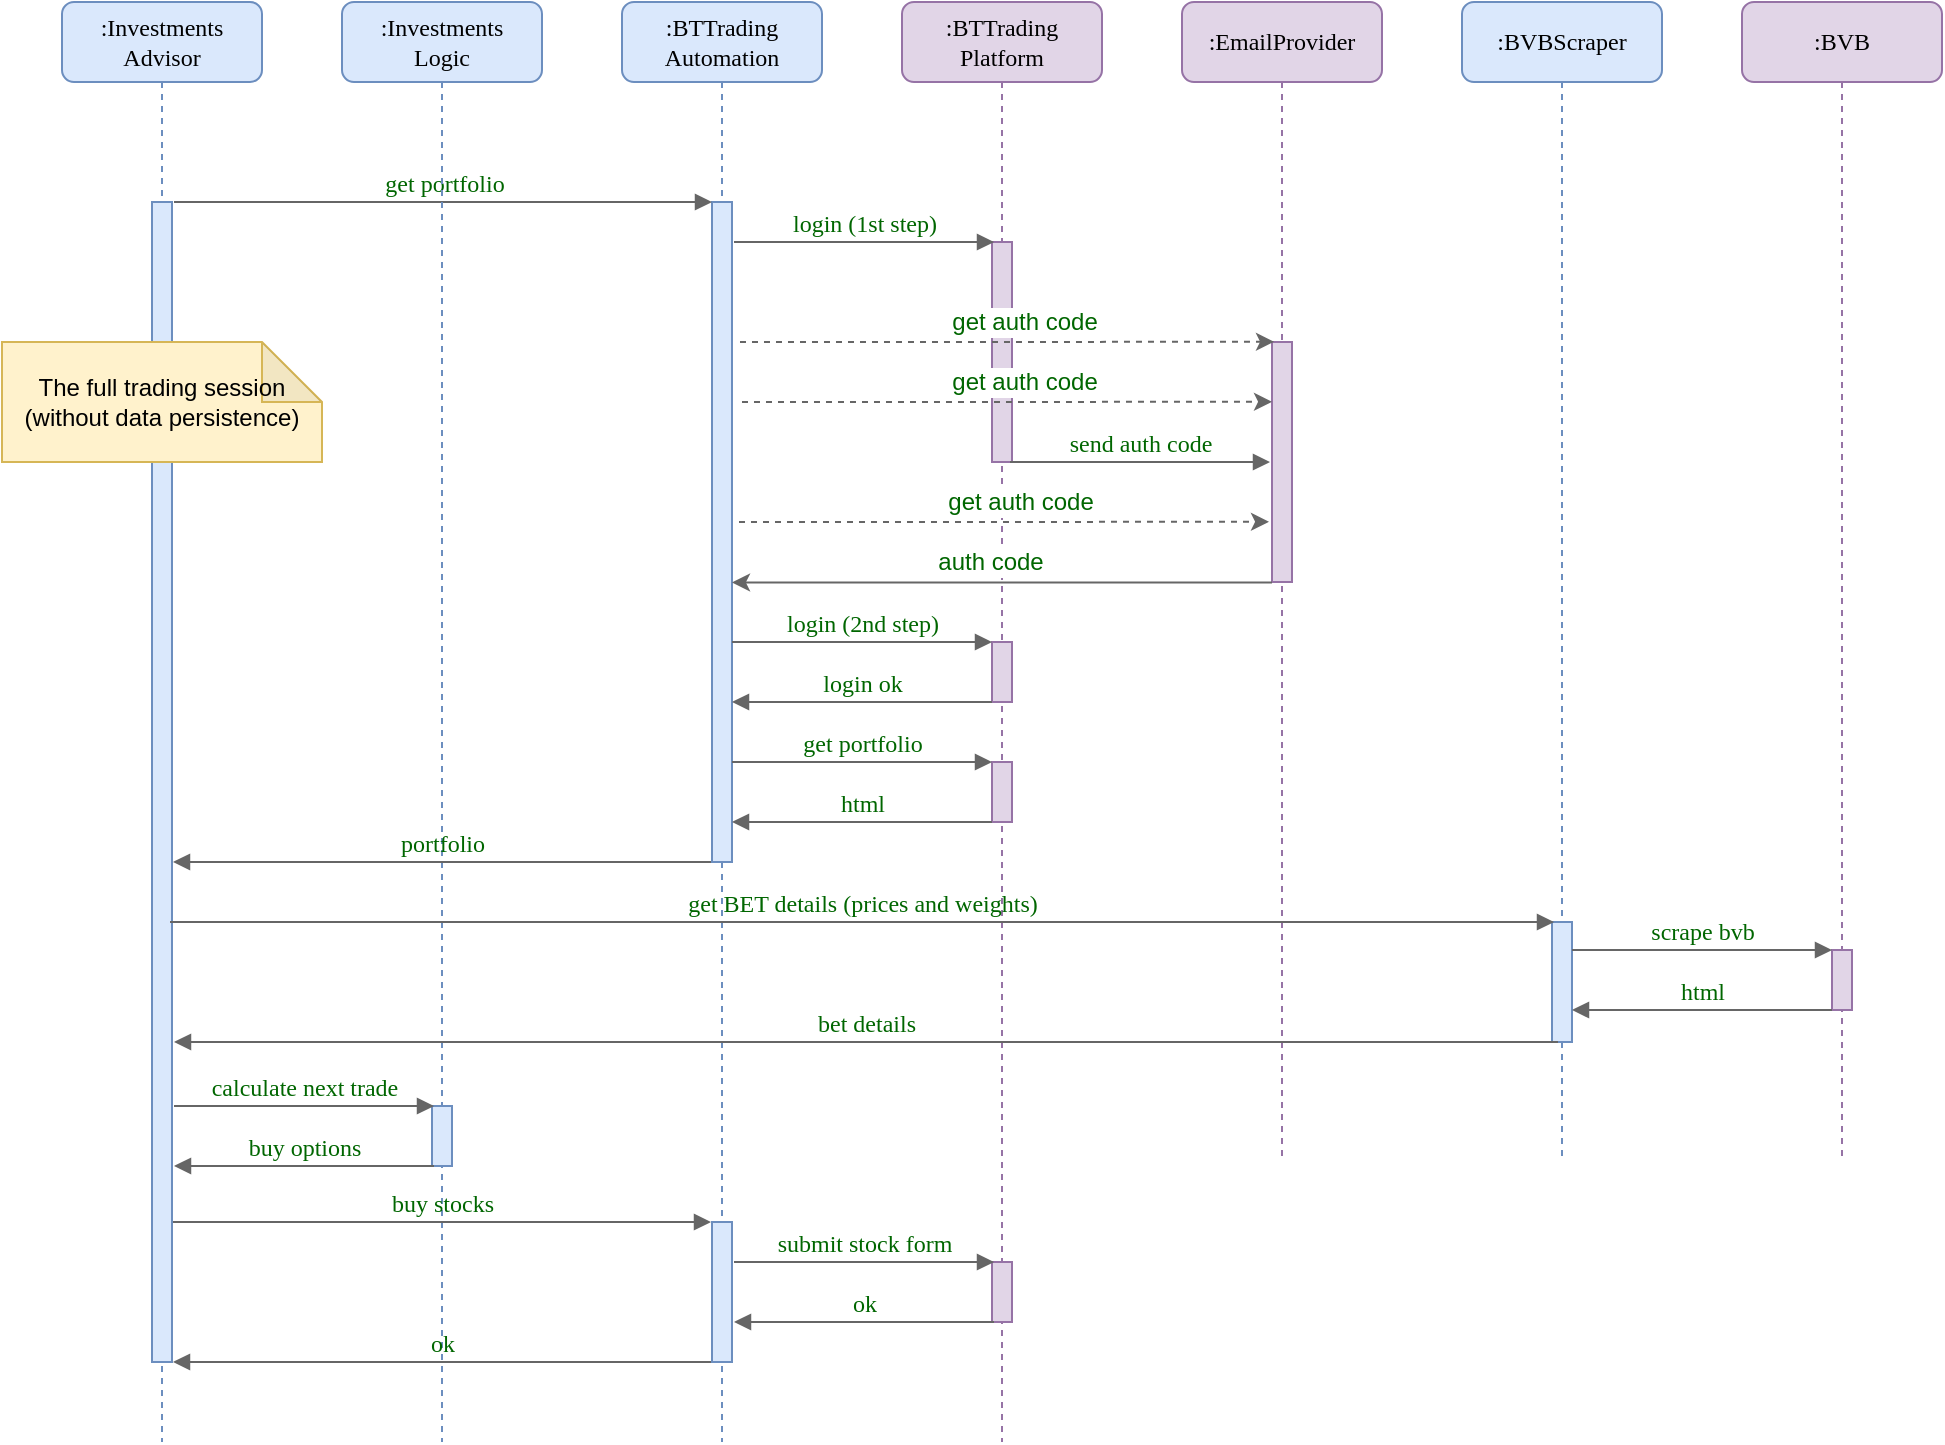 <mxfile version="12.3.9" type="github" pages="1">
  <diagram name="Page-1" id="13e1069c-82ec-6db2-03f1-153e76fe0fe0">
    <mxGraphModel dx="1422" dy="762" grid="1" gridSize="10" guides="1" tooltips="1" connect="1" arrows="1" fold="1" page="1" pageScale="1" pageWidth="1100" pageHeight="850" background="#ffffff" math="0" shadow="0">
      <root>
        <mxCell id="0"/>
        <mxCell id="1" parent="0"/>
        <mxCell id="2UTN5wRSLdvWp-0K6KP1-2" value=":Investments&lt;br&gt;Advisor" style="shape=umlLifeline;perimeter=lifelinePerimeter;whiteSpace=wrap;html=1;container=1;collapsible=0;recursiveResize=0;outlineConnect=0;rounded=1;shadow=0;comic=0;labelBackgroundColor=none;strokeWidth=1;fontFamily=Verdana;fontSize=12;align=center;fillColor=#dae8fc;strokeColor=#6c8ebf;" parent="1" vertex="1">
          <mxGeometry x="60" y="40" width="100" height="720" as="geometry"/>
        </mxCell>
        <mxCell id="2UTN5wRSLdvWp-0K6KP1-3" value="" style="html=1;points=[];perimeter=orthogonalPerimeter;rounded=0;shadow=0;comic=0;labelBackgroundColor=none;strokeWidth=1;fontFamily=Verdana;fontSize=12;align=center;fillColor=#dae8fc;strokeColor=#6c8ebf;" parent="2UTN5wRSLdvWp-0K6KP1-2" vertex="1">
          <mxGeometry x="45" y="100" width="10" height="580" as="geometry"/>
        </mxCell>
        <mxCell id="2UTN5wRSLdvWp-0K6KP1-4" value=":BTTrading&lt;br&gt;Automation&lt;br&gt;" style="shape=umlLifeline;perimeter=lifelinePerimeter;whiteSpace=wrap;html=1;container=1;collapsible=0;recursiveResize=0;outlineConnect=0;rounded=1;shadow=0;comic=0;labelBackgroundColor=none;strokeWidth=1;fontFamily=Verdana;fontSize=12;align=center;fillColor=#dae8fc;strokeColor=#6c8ebf;" parent="1" vertex="1">
          <mxGeometry x="340" y="40" width="100" height="720" as="geometry"/>
        </mxCell>
        <mxCell id="2UTN5wRSLdvWp-0K6KP1-5" value="" style="html=1;points=[];perimeter=orthogonalPerimeter;rounded=0;shadow=0;comic=0;labelBackgroundColor=none;strokeWidth=1;fontFamily=Verdana;fontSize=12;align=center;fillColor=#dae8fc;strokeColor=#6c8ebf;" parent="2UTN5wRSLdvWp-0K6KP1-4" vertex="1">
          <mxGeometry x="45" y="100" width="10" height="330" as="geometry"/>
        </mxCell>
        <mxCell id="BSla0HhjJ-YN92udNx43-17" value="" style="html=1;points=[];perimeter=orthogonalPerimeter;rounded=0;shadow=0;comic=0;labelBackgroundColor=none;strokeWidth=1;fontFamily=Verdana;fontSize=12;align=center;fillColor=#dae8fc;strokeColor=#6c8ebf;" vertex="1" parent="2UTN5wRSLdvWp-0K6KP1-4">
          <mxGeometry x="45" y="610" width="10" height="70" as="geometry"/>
        </mxCell>
        <mxCell id="2UTN5wRSLdvWp-0K6KP1-6" value="get portfolio" style="html=1;verticalAlign=bottom;endArrow=block;labelBackgroundColor=none;fontFamily=Verdana;fontSize=12;edgeStyle=elbowEdgeStyle;elbow=vertical;exitX=1.1;exitY=0.486;exitDx=0;exitDy=0;exitPerimeter=0;entryX=0;entryY=0.648;entryDx=0;entryDy=0;entryPerimeter=0;fillColor=#f5f5f5;strokeColor=#666666;fontColor=#006600;" parent="1" edge="1">
          <mxGeometry relative="1" as="geometry">
            <mxPoint x="116" y="140" as="sourcePoint"/>
            <mxPoint x="385" y="140" as="targetPoint"/>
          </mxGeometry>
        </mxCell>
        <mxCell id="2UTN5wRSLdvWp-0K6KP1-7" value=":BTTrading&lt;br&gt;Platform" style="shape=umlLifeline;perimeter=lifelinePerimeter;whiteSpace=wrap;html=1;container=1;collapsible=0;recursiveResize=0;outlineConnect=0;rounded=1;shadow=0;comic=0;labelBackgroundColor=none;strokeWidth=1;fontFamily=Verdana;fontSize=12;align=center;fillColor=#e1d5e7;strokeColor=#9673a6;" parent="1" vertex="1">
          <mxGeometry x="480" y="40" width="100" height="720" as="geometry"/>
        </mxCell>
        <mxCell id="2UTN5wRSLdvWp-0K6KP1-8" value="" style="html=1;points=[];perimeter=orthogonalPerimeter;rounded=0;shadow=0;comic=0;labelBackgroundColor=none;strokeWidth=1;fontFamily=Verdana;fontSize=12;align=center;fillColor=#e1d5e7;strokeColor=#9673a6;" parent="2UTN5wRSLdvWp-0K6KP1-7" vertex="1">
          <mxGeometry x="45" y="120" width="10" height="110" as="geometry"/>
        </mxCell>
        <mxCell id="2UTN5wRSLdvWp-0K6KP1-23" value="" style="html=1;points=[];perimeter=orthogonalPerimeter;rounded=0;shadow=0;comic=0;labelBackgroundColor=none;strokeWidth=1;fontFamily=Verdana;fontSize=12;align=center;fillColor=#e1d5e7;strokeColor=#9673a6;" parent="2UTN5wRSLdvWp-0K6KP1-7" vertex="1">
          <mxGeometry x="45" y="320" width="10" height="30" as="geometry"/>
        </mxCell>
        <mxCell id="2UTN5wRSLdvWp-0K6KP1-32" value="" style="html=1;points=[];perimeter=orthogonalPerimeter;rounded=0;shadow=0;comic=0;labelBackgroundColor=none;strokeWidth=1;fontFamily=Verdana;fontSize=12;align=center;fillColor=#e1d5e7;strokeColor=#9673a6;" parent="2UTN5wRSLdvWp-0K6KP1-7" vertex="1">
          <mxGeometry x="45" y="380" width="10" height="30" as="geometry"/>
        </mxCell>
        <mxCell id="2UTN5wRSLdvWp-0K6KP1-33" value="get portfolio" style="html=1;verticalAlign=bottom;endArrow=block;entryX=0;entryY=0;labelBackgroundColor=none;fontFamily=Verdana;fontSize=12;edgeStyle=elbowEdgeStyle;elbow=vertical;fillColor=#f5f5f5;strokeColor=#666666;fontColor=#006600;" parent="2UTN5wRSLdvWp-0K6KP1-7" edge="1">
          <mxGeometry relative="1" as="geometry">
            <mxPoint x="-85" y="380" as="sourcePoint"/>
            <mxPoint x="45" y="380" as="targetPoint"/>
          </mxGeometry>
        </mxCell>
        <mxCell id="2UTN5wRSLdvWp-0K6KP1-34" value="html" style="html=1;verticalAlign=bottom;endArrow=none;entryX=0;entryY=0;labelBackgroundColor=none;fontFamily=Verdana;fontSize=12;edgeStyle=elbowEdgeStyle;elbow=vertical;startArrow=block;startFill=1;endFill=0;fillColor=#f5f5f5;strokeColor=#666666;fontColor=#006600;" parent="2UTN5wRSLdvWp-0K6KP1-7" edge="1">
          <mxGeometry relative="1" as="geometry">
            <mxPoint x="-85" y="410" as="sourcePoint"/>
            <mxPoint x="45" y="410" as="targetPoint"/>
          </mxGeometry>
        </mxCell>
        <mxCell id="BSla0HhjJ-YN92udNx43-26" value="" style="html=1;points=[];perimeter=orthogonalPerimeter;rounded=0;shadow=0;comic=0;labelBackgroundColor=none;strokeWidth=1;fontFamily=Verdana;fontSize=12;align=center;fillColor=#e1d5e7;strokeColor=#9673a6;" vertex="1" parent="2UTN5wRSLdvWp-0K6KP1-7">
          <mxGeometry x="45" y="630" width="10" height="30" as="geometry"/>
        </mxCell>
        <mxCell id="2UTN5wRSLdvWp-0K6KP1-9" value="login (1st step)" style="html=1;verticalAlign=bottom;endArrow=block;entryX=0;entryY=0;labelBackgroundColor=none;fontFamily=Verdana;fontSize=12;edgeStyle=elbowEdgeStyle;elbow=vertical;fillColor=#f5f5f5;strokeColor=#666666;fontColor=#006600;" parent="1" edge="1">
          <mxGeometry relative="1" as="geometry">
            <mxPoint x="396" y="160" as="sourcePoint"/>
            <mxPoint x="526" y="160" as="targetPoint"/>
          </mxGeometry>
        </mxCell>
        <mxCell id="2UTN5wRSLdvWp-0K6KP1-10" value=":EmailProvider" style="shape=umlLifeline;perimeter=lifelinePerimeter;whiteSpace=wrap;html=1;container=1;collapsible=0;recursiveResize=0;outlineConnect=0;rounded=1;shadow=0;comic=0;labelBackgroundColor=none;strokeWidth=1;fontFamily=Verdana;fontSize=12;align=center;fillColor=#e1d5e7;strokeColor=#9673a6;" parent="1" vertex="1">
          <mxGeometry x="620" y="40" width="100" height="580" as="geometry"/>
        </mxCell>
        <mxCell id="2UTN5wRSLdvWp-0K6KP1-11" value="" style="html=1;points=[];perimeter=orthogonalPerimeter;rounded=0;shadow=0;comic=0;labelBackgroundColor=none;strokeWidth=1;fontFamily=Verdana;fontSize=12;align=center;fillColor=#e1d5e7;strokeColor=#9673a6;" parent="2UTN5wRSLdvWp-0K6KP1-10" vertex="1">
          <mxGeometry x="45" y="170" width="10" height="120" as="geometry"/>
        </mxCell>
        <mxCell id="2UTN5wRSLdvWp-0K6KP1-12" value="send auth code" style="html=1;verticalAlign=bottom;endArrow=block;entryX=0;entryY=0;labelBackgroundColor=none;fontFamily=Verdana;fontSize=12;edgeStyle=elbowEdgeStyle;elbow=vertical;fillColor=#f5f5f5;strokeColor=#666666;fontColor=#006600;" parent="1" edge="1">
          <mxGeometry relative="1" as="geometry">
            <mxPoint x="534" y="270" as="sourcePoint"/>
            <mxPoint x="664" y="270" as="targetPoint"/>
          </mxGeometry>
        </mxCell>
        <mxCell id="2UTN5wRSLdvWp-0K6KP1-15" value="" style="endArrow=classic;html=1;entryX=0.1;entryY=-0.011;entryDx=0;entryDy=0;entryPerimeter=0;dashed=1;fillColor=#f5f5f5;strokeColor=#666666;" parent="1" edge="1">
          <mxGeometry width="50" height="50" relative="1" as="geometry">
            <mxPoint x="399" y="210" as="sourcePoint"/>
            <mxPoint x="666" y="209.91" as="targetPoint"/>
          </mxGeometry>
        </mxCell>
        <mxCell id="2UTN5wRSLdvWp-0K6KP1-16" value="get auth code" style="text;html=1;align=center;verticalAlign=middle;resizable=0;points=[];;labelBackgroundColor=#ffffff;fontColor=#006600;" parent="2UTN5wRSLdvWp-0K6KP1-15" vertex="1" connectable="0">
          <mxGeometry x="0.064" y="1" relative="1" as="geometry">
            <mxPoint x="-0.5" y="-9" as="offset"/>
          </mxGeometry>
        </mxCell>
        <mxCell id="2UTN5wRSLdvWp-0K6KP1-17" value="" style="endArrow=classic;html=1;entryX=0.1;entryY=-0.011;entryDx=0;entryDy=0;entryPerimeter=0;dashed=1;fillColor=#f5f5f5;strokeColor=#666666;" parent="1" edge="1">
          <mxGeometry width="50" height="50" relative="1" as="geometry">
            <mxPoint x="400" y="240" as="sourcePoint"/>
            <mxPoint x="665" y="239.91" as="targetPoint"/>
          </mxGeometry>
        </mxCell>
        <mxCell id="2UTN5wRSLdvWp-0K6KP1-18" value="get auth code" style="text;html=1;align=center;verticalAlign=middle;resizable=0;points=[];;labelBackgroundColor=#ffffff;fontColor=#006600;" parent="2UTN5wRSLdvWp-0K6KP1-17" vertex="1" connectable="0">
          <mxGeometry x="0.064" y="1" relative="1" as="geometry">
            <mxPoint x="-0.5" y="-9" as="offset"/>
          </mxGeometry>
        </mxCell>
        <mxCell id="2UTN5wRSLdvWp-0K6KP1-21" value="" style="endArrow=classic;html=1;fillColor=#f5f5f5;strokeColor=#666666;" parent="1" edge="1">
          <mxGeometry width="50" height="50" relative="1" as="geometry">
            <mxPoint x="665" y="330.2" as="sourcePoint"/>
            <mxPoint x="395" y="330.2" as="targetPoint"/>
          </mxGeometry>
        </mxCell>
        <mxCell id="2UTN5wRSLdvWp-0K6KP1-22" value="auth code" style="text;html=1;align=center;verticalAlign=middle;resizable=0;points=[];;labelBackgroundColor=#ffffff;fontColor=#006600;" parent="2UTN5wRSLdvWp-0K6KP1-21" vertex="1" connectable="0">
          <mxGeometry x="-0.093" y="3" relative="1" as="geometry">
            <mxPoint x="-19" y="-13" as="offset"/>
          </mxGeometry>
        </mxCell>
        <mxCell id="2UTN5wRSLdvWp-0K6KP1-24" value="login (2nd step)" style="html=1;verticalAlign=bottom;endArrow=block;entryX=0;entryY=0;labelBackgroundColor=none;fontFamily=Verdana;fontSize=12;edgeStyle=elbowEdgeStyle;elbow=vertical;fillColor=#f5f5f5;strokeColor=#666666;fontColor=#006600;" parent="1" edge="1">
          <mxGeometry relative="1" as="geometry">
            <mxPoint x="395" y="360" as="sourcePoint"/>
            <mxPoint x="525" y="360" as="targetPoint"/>
          </mxGeometry>
        </mxCell>
        <mxCell id="2UTN5wRSLdvWp-0K6KP1-25" value="login ok" style="html=1;verticalAlign=bottom;endArrow=none;entryX=0;entryY=0;labelBackgroundColor=none;fontFamily=Verdana;fontSize=12;edgeStyle=elbowEdgeStyle;elbow=vertical;startArrow=block;startFill=1;endFill=0;fillColor=#f5f5f5;strokeColor=#666666;fontColor=#006600;" parent="1" edge="1">
          <mxGeometry relative="1" as="geometry">
            <mxPoint x="395" y="390" as="sourcePoint"/>
            <mxPoint x="525" y="390" as="targetPoint"/>
          </mxGeometry>
        </mxCell>
        <mxCell id="2UTN5wRSLdvWp-0K6KP1-35" value="" style="endArrow=classic;html=1;entryX=0.1;entryY=-0.011;entryDx=0;entryDy=0;entryPerimeter=0;dashed=1;fillColor=#f5f5f5;strokeColor=#666666;" parent="1" edge="1">
          <mxGeometry width="50" height="50" relative="1" as="geometry">
            <mxPoint x="398.5" y="300" as="sourcePoint"/>
            <mxPoint x="663.5" y="299.91" as="targetPoint"/>
          </mxGeometry>
        </mxCell>
        <mxCell id="2UTN5wRSLdvWp-0K6KP1-36" value="get auth code" style="text;html=1;align=center;verticalAlign=middle;resizable=0;points=[];;labelBackgroundColor=#ffffff;fontColor=#006600;" parent="2UTN5wRSLdvWp-0K6KP1-35" vertex="1" connectable="0">
          <mxGeometry x="0.064" y="1" relative="1" as="geometry">
            <mxPoint x="-0.5" y="-9" as="offset"/>
          </mxGeometry>
        </mxCell>
        <mxCell id="2UTN5wRSLdvWp-0K6KP1-38" value=":BVBScraper" style="shape=umlLifeline;perimeter=lifelinePerimeter;whiteSpace=wrap;html=1;container=1;collapsible=0;recursiveResize=0;outlineConnect=0;rounded=1;shadow=0;comic=0;labelBackgroundColor=none;strokeWidth=1;fontFamily=Verdana;fontSize=12;align=center;fillColor=#dae8fc;strokeColor=#6c8ebf;" parent="1" vertex="1">
          <mxGeometry x="760" y="40" width="100" height="580" as="geometry"/>
        </mxCell>
        <mxCell id="2UTN5wRSLdvWp-0K6KP1-39" value="" style="html=1;points=[];perimeter=orthogonalPerimeter;rounded=0;shadow=0;comic=0;labelBackgroundColor=none;strokeWidth=1;fontFamily=Verdana;fontSize=12;align=center;fillColor=#dae8fc;strokeColor=#6c8ebf;" parent="2UTN5wRSLdvWp-0K6KP1-38" vertex="1">
          <mxGeometry x="45" y="460" width="10" height="60" as="geometry"/>
        </mxCell>
        <mxCell id="BSla0HhjJ-YN92udNx43-5" value=":Investments&lt;br&gt;Logic" style="shape=umlLifeline;perimeter=lifelinePerimeter;whiteSpace=wrap;html=1;container=1;collapsible=0;recursiveResize=0;outlineConnect=0;rounded=1;shadow=0;comic=0;labelBackgroundColor=none;strokeWidth=1;fontFamily=Verdana;fontSize=12;align=center;fillColor=#dae8fc;strokeColor=#6c8ebf;" vertex="1" parent="1">
          <mxGeometry x="200" y="40" width="100" height="720" as="geometry"/>
        </mxCell>
        <mxCell id="BSla0HhjJ-YN92udNx43-6" value="" style="html=1;points=[];perimeter=orthogonalPerimeter;rounded=0;shadow=0;comic=0;labelBackgroundColor=none;strokeWidth=1;fontFamily=Verdana;fontSize=12;align=center;fillColor=#dae8fc;strokeColor=#6c8ebf;" vertex="1" parent="BSla0HhjJ-YN92udNx43-5">
          <mxGeometry x="45" y="552" width="10" height="30" as="geometry"/>
        </mxCell>
        <mxCell id="BSla0HhjJ-YN92udNx43-7" value="get BET details (prices and weights)" style="html=1;verticalAlign=bottom;endArrow=block;labelBackgroundColor=none;fontFamily=Verdana;fontSize=12;edgeStyle=elbowEdgeStyle;elbow=vertical;entryX=0.6;entryY=0;entryDx=0;entryDy=0;entryPerimeter=0;fillColor=#f5f5f5;strokeColor=#666666;fontColor=#006600;" edge="1" parent="1">
          <mxGeometry relative="1" as="geometry">
            <mxPoint x="114" y="500" as="sourcePoint"/>
            <mxPoint x="806" y="500" as="targetPoint"/>
          </mxGeometry>
        </mxCell>
        <mxCell id="BSla0HhjJ-YN92udNx43-8" value="bet details" style="html=1;verticalAlign=bottom;endArrow=none;labelBackgroundColor=none;fontFamily=Verdana;fontSize=12;edgeStyle=elbowEdgeStyle;elbow=vertical;startArrow=block;startFill=1;endFill=0;entryX=0.3;entryY=0.967;entryDx=0;entryDy=0;entryPerimeter=0;exitX=1.05;exitY=0.95;exitDx=0;exitDy=0;exitPerimeter=0;fillColor=#f5f5f5;strokeColor=#666666;fontColor=#006600;" edge="1" parent="1">
          <mxGeometry relative="1" as="geometry">
            <mxPoint x="116" y="560" as="sourcePoint"/>
            <mxPoint x="808" y="560" as="targetPoint"/>
          </mxGeometry>
        </mxCell>
        <mxCell id="BSla0HhjJ-YN92udNx43-9" value="portfolio" style="html=1;verticalAlign=bottom;endArrow=none;labelBackgroundColor=none;fontFamily=Verdana;fontSize=12;edgeStyle=elbowEdgeStyle;elbow=vertical;exitX=1.1;exitY=0.486;exitDx=0;exitDy=0;exitPerimeter=0;entryX=0;entryY=0.648;entryDx=0;entryDy=0;entryPerimeter=0;startArrow=block;startFill=1;endFill=0;fillColor=#f5f5f5;strokeColor=#666666;fontColor=#006600;" edge="1" parent="1">
          <mxGeometry relative="1" as="geometry">
            <mxPoint x="115.5" y="470" as="sourcePoint"/>
            <mxPoint x="384.5" y="470" as="targetPoint"/>
          </mxGeometry>
        </mxCell>
        <mxCell id="BSla0HhjJ-YN92udNx43-10" value=":BVB" style="shape=umlLifeline;perimeter=lifelinePerimeter;whiteSpace=wrap;html=1;container=1;collapsible=0;recursiveResize=0;outlineConnect=0;rounded=1;shadow=0;comic=0;labelBackgroundColor=none;strokeWidth=1;fontFamily=Verdana;fontSize=12;align=center;fillColor=#e1d5e7;strokeColor=#9673a6;" vertex="1" parent="1">
          <mxGeometry x="900" y="40" width="100" height="580" as="geometry"/>
        </mxCell>
        <mxCell id="BSla0HhjJ-YN92udNx43-12" value="" style="html=1;points=[];perimeter=orthogonalPerimeter;rounded=0;shadow=0;comic=0;labelBackgroundColor=none;strokeWidth=1;fontFamily=Verdana;fontSize=12;align=center;fillColor=#e1d5e7;strokeColor=#9673a6;" vertex="1" parent="BSla0HhjJ-YN92udNx43-10">
          <mxGeometry x="45" y="474" width="10" height="30" as="geometry"/>
        </mxCell>
        <mxCell id="BSla0HhjJ-YN92udNx43-13" value="scrape bvb" style="html=1;verticalAlign=bottom;endArrow=block;entryX=0;entryY=0;labelBackgroundColor=none;fontFamily=Verdana;fontSize=12;edgeStyle=elbowEdgeStyle;elbow=vertical;fillColor=#f5f5f5;strokeColor=#666666;fontColor=#006600;" edge="1" parent="BSla0HhjJ-YN92udNx43-10">
          <mxGeometry relative="1" as="geometry">
            <mxPoint x="-85" y="474" as="sourcePoint"/>
            <mxPoint x="45" y="474" as="targetPoint"/>
          </mxGeometry>
        </mxCell>
        <mxCell id="BSla0HhjJ-YN92udNx43-14" value="html" style="html=1;verticalAlign=bottom;endArrow=none;entryX=0;entryY=0;labelBackgroundColor=none;fontFamily=Verdana;fontSize=12;edgeStyle=elbowEdgeStyle;elbow=vertical;startArrow=block;startFill=1;endFill=0;fillColor=#f5f5f5;strokeColor=#666666;fontColor=#006600;" edge="1" parent="BSla0HhjJ-YN92udNx43-10">
          <mxGeometry relative="1" as="geometry">
            <mxPoint x="-85" y="504" as="sourcePoint"/>
            <mxPoint x="45" y="504" as="targetPoint"/>
          </mxGeometry>
        </mxCell>
        <mxCell id="BSla0HhjJ-YN92udNx43-15" value="calculate next trade" style="html=1;verticalAlign=bottom;endArrow=block;entryX=0;entryY=0;labelBackgroundColor=none;fontFamily=Verdana;fontSize=12;edgeStyle=elbowEdgeStyle;elbow=vertical;fillColor=#f5f5f5;strokeColor=#666666;fontColor=#006600;" edge="1" parent="1">
          <mxGeometry relative="1" as="geometry">
            <mxPoint x="116" y="592" as="sourcePoint"/>
            <mxPoint x="246" y="592" as="targetPoint"/>
          </mxGeometry>
        </mxCell>
        <mxCell id="BSla0HhjJ-YN92udNx43-16" value="buy options" style="html=1;verticalAlign=bottom;endArrow=none;entryX=0;entryY=0;labelBackgroundColor=none;fontFamily=Verdana;fontSize=12;edgeStyle=elbowEdgeStyle;elbow=vertical;startArrow=block;startFill=1;endFill=0;fillColor=#f5f5f5;strokeColor=#666666;fontColor=#006600;" edge="1" parent="1">
          <mxGeometry relative="1" as="geometry">
            <mxPoint x="116" y="622" as="sourcePoint"/>
            <mxPoint x="246" y="622" as="targetPoint"/>
          </mxGeometry>
        </mxCell>
        <mxCell id="BSla0HhjJ-YN92udNx43-19" value="buy stocks" style="html=1;verticalAlign=bottom;endArrow=block;labelBackgroundColor=none;fontFamily=Verdana;fontSize=12;edgeStyle=elbowEdgeStyle;elbow=vertical;exitX=1.1;exitY=0.486;exitDx=0;exitDy=0;exitPerimeter=0;entryX=0;entryY=0.648;entryDx=0;entryDy=0;entryPerimeter=0;fillColor=#f5f5f5;strokeColor=#666666;fontColor=#006600;" edge="1" parent="1">
          <mxGeometry relative="1" as="geometry">
            <mxPoint x="115.5" y="650" as="sourcePoint"/>
            <mxPoint x="384.5" y="650" as="targetPoint"/>
          </mxGeometry>
        </mxCell>
        <mxCell id="BSla0HhjJ-YN92udNx43-27" value="submit stock form" style="html=1;verticalAlign=bottom;endArrow=block;entryX=0;entryY=0;labelBackgroundColor=none;fontFamily=Verdana;fontSize=12;edgeStyle=elbowEdgeStyle;elbow=vertical;fillColor=#f5f5f5;strokeColor=#666666;fontColor=#006600;" edge="1" parent="1">
          <mxGeometry relative="1" as="geometry">
            <mxPoint x="396" y="670" as="sourcePoint"/>
            <mxPoint x="526" y="670" as="targetPoint"/>
          </mxGeometry>
        </mxCell>
        <mxCell id="BSla0HhjJ-YN92udNx43-28" value="ok" style="html=1;verticalAlign=bottom;endArrow=none;entryX=0;entryY=0;labelBackgroundColor=none;fontFamily=Verdana;fontSize=12;edgeStyle=elbowEdgeStyle;elbow=vertical;startArrow=block;startFill=1;endFill=0;fillColor=#f5f5f5;strokeColor=#666666;fontColor=#006600;" edge="1" parent="1">
          <mxGeometry relative="1" as="geometry">
            <mxPoint x="396" y="700" as="sourcePoint"/>
            <mxPoint x="526" y="700" as="targetPoint"/>
          </mxGeometry>
        </mxCell>
        <mxCell id="BSla0HhjJ-YN92udNx43-29" value="ok" style="html=1;verticalAlign=bottom;endArrow=none;labelBackgroundColor=none;fontFamily=Verdana;fontSize=12;edgeStyle=elbowEdgeStyle;elbow=vertical;exitX=1.1;exitY=0.486;exitDx=0;exitDy=0;exitPerimeter=0;entryX=0;entryY=0.648;entryDx=0;entryDy=0;entryPerimeter=0;startArrow=block;startFill=1;endFill=0;fillColor=#f5f5f5;strokeColor=#666666;fontColor=#006600;" edge="1" parent="1">
          <mxGeometry relative="1" as="geometry">
            <mxPoint x="115.5" y="720" as="sourcePoint"/>
            <mxPoint x="384.5" y="720" as="targetPoint"/>
          </mxGeometry>
        </mxCell>
        <mxCell id="BSla0HhjJ-YN92udNx43-31" value="The full trading session (without data persistence)" style="shape=note;whiteSpace=wrap;html=1;backgroundOutline=1;darkOpacity=0.05;fillColor=#fff2cc;strokeColor=#d6b656;" vertex="1" parent="1">
          <mxGeometry x="30" y="210" width="160" height="60" as="geometry"/>
        </mxCell>
      </root>
    </mxGraphModel>
  </diagram>
</mxfile>
